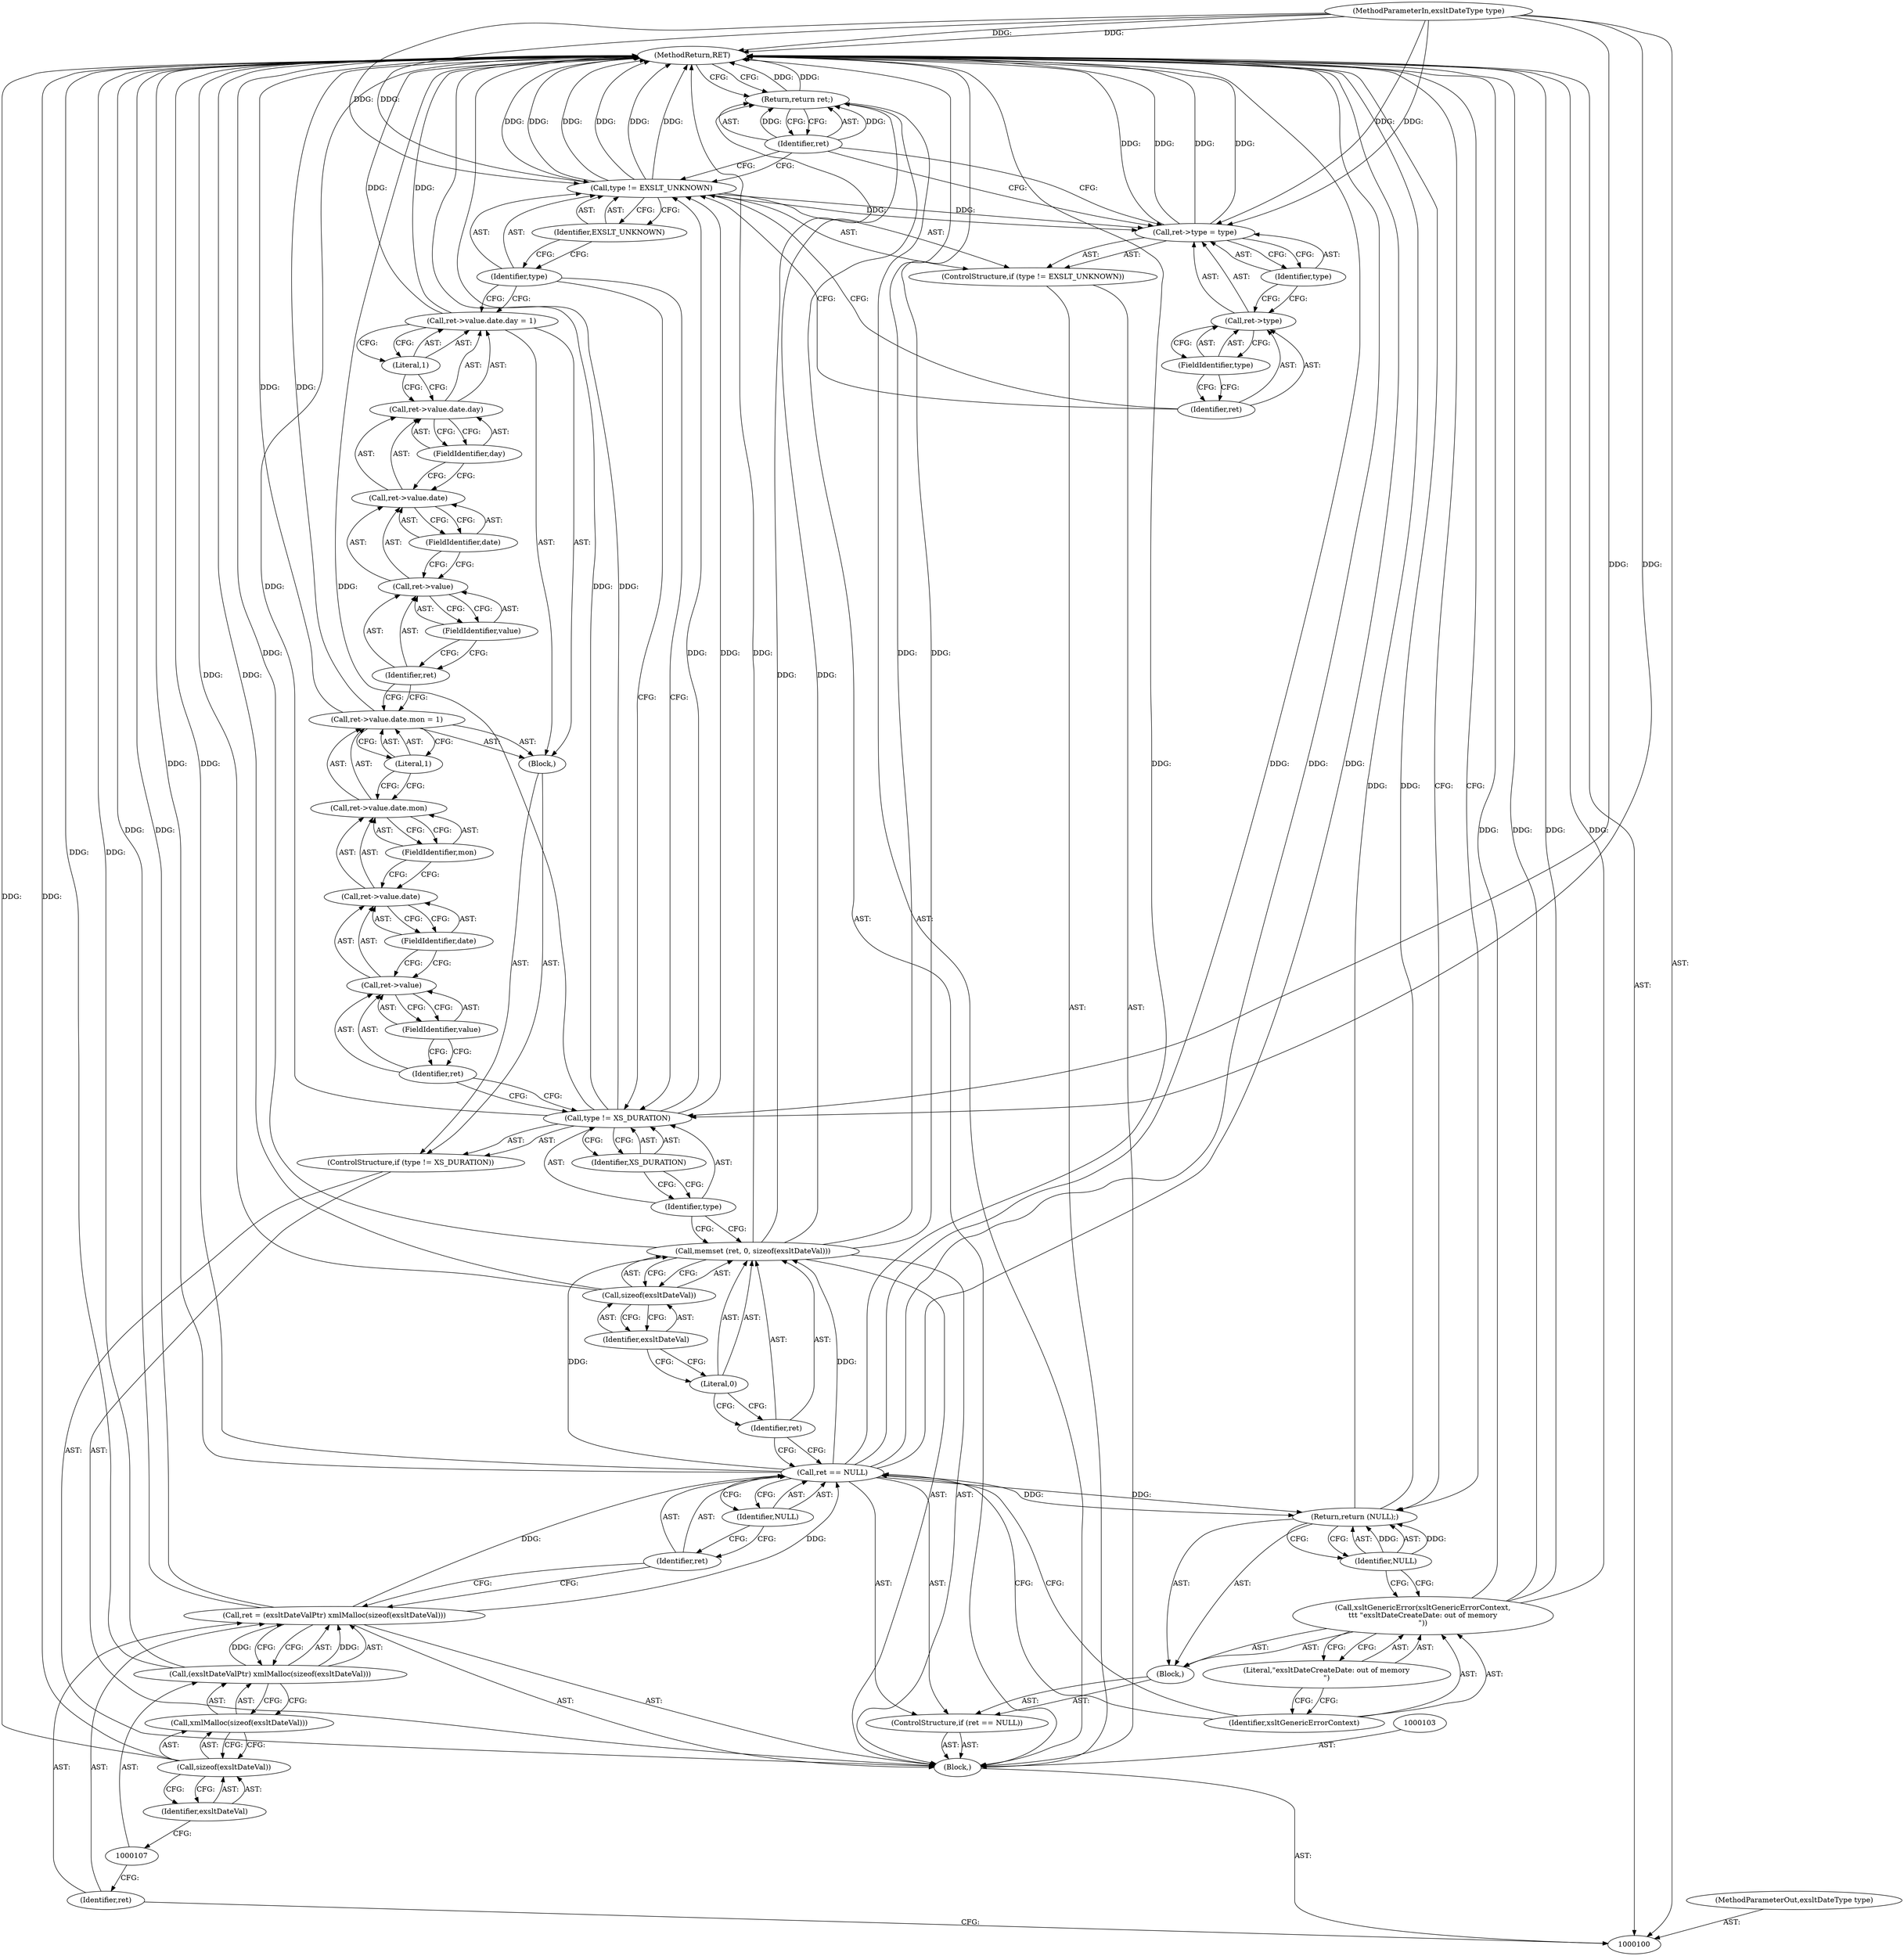 digraph "0_Chrome_96dbafe288dbe2f0cc45fa3c39daf6d0c37acbab_4" {
"1000160" [label="(MethodReturn,RET)"];
"1000101" [label="(MethodParameterIn,exsltDateType type)"];
"1000217" [label="(MethodParameterOut,exsltDateType type)"];
"1000122" [label="(Identifier,ret)"];
"1000123" [label="(Literal,0)"];
"1000124" [label="(Call,sizeof(exsltDateVal))"];
"1000125" [label="(Identifier,exsltDateVal)"];
"1000121" [label="(Call,memset (ret, 0, sizeof(exsltDateVal)))"];
"1000129" [label="(Identifier,XS_DURATION)"];
"1000130" [label="(Block,)"];
"1000126" [label="(ControlStructure,if (type != XS_DURATION))"];
"1000127" [label="(Call,type != XS_DURATION)"];
"1000128" [label="(Identifier,type)"];
"1000136" [label="(FieldIdentifier,value)"];
"1000137" [label="(FieldIdentifier,date)"];
"1000138" [label="(FieldIdentifier,mon)"];
"1000139" [label="(Literal,1)"];
"1000131" [label="(Call,ret->value.date.mon = 1)"];
"1000132" [label="(Call,ret->value.date.mon)"];
"1000133" [label="(Call,ret->value.date)"];
"1000134" [label="(Call,ret->value)"];
"1000135" [label="(Identifier,ret)"];
"1000145" [label="(FieldIdentifier,value)"];
"1000146" [label="(FieldIdentifier,date)"];
"1000147" [label="(FieldIdentifier,day)"];
"1000148" [label="(Literal,1)"];
"1000140" [label="(Call,ret->value.date.day = 1)"];
"1000141" [label="(Call,ret->value.date.day)"];
"1000142" [label="(Call,ret->value.date)"];
"1000143" [label="(Call,ret->value)"];
"1000144" [label="(Identifier,ret)"];
"1000152" [label="(Identifier,EXSLT_UNKNOWN)"];
"1000149" [label="(ControlStructure,if (type != EXSLT_UNKNOWN))"];
"1000150" [label="(Call,type != EXSLT_UNKNOWN)"];
"1000151" [label="(Identifier,type)"];
"1000156" [label="(FieldIdentifier,type)"];
"1000157" [label="(Identifier,type)"];
"1000153" [label="(Call,ret->type = type)"];
"1000154" [label="(Call,ret->type)"];
"1000155" [label="(Identifier,ret)"];
"1000102" [label="(Block,)"];
"1000159" [label="(Identifier,ret)"];
"1000158" [label="(Return,return ret;)"];
"1000106" [label="(Call,(exsltDateValPtr) xmlMalloc(sizeof(exsltDateVal)))"];
"1000108" [label="(Call,xmlMalloc(sizeof(exsltDateVal)))"];
"1000109" [label="(Call,sizeof(exsltDateVal))"];
"1000104" [label="(Call,ret = (exsltDateValPtr) xmlMalloc(sizeof(exsltDateVal)))"];
"1000105" [label="(Identifier,ret)"];
"1000110" [label="(Identifier,exsltDateVal)"];
"1000114" [label="(Identifier,NULL)"];
"1000115" [label="(Block,)"];
"1000111" [label="(ControlStructure,if (ret == NULL))"];
"1000112" [label="(Call,ret == NULL)"];
"1000113" [label="(Identifier,ret)"];
"1000116" [label="(Call,xsltGenericError(xsltGenericErrorContext,\n\t\t\t \"exsltDateCreateDate: out of memory\n\"))"];
"1000117" [label="(Identifier,xsltGenericErrorContext)"];
"1000118" [label="(Literal,\"exsltDateCreateDate: out of memory\n\")"];
"1000119" [label="(Return,return (NULL);)"];
"1000120" [label="(Identifier,NULL)"];
"1000160" -> "1000100"  [label="AST: "];
"1000160" -> "1000119"  [label="CFG: "];
"1000160" -> "1000158"  [label="CFG: "];
"1000119" -> "1000160"  [label="DDG: "];
"1000158" -> "1000160"  [label="DDG: "];
"1000116" -> "1000160"  [label="DDG: "];
"1000116" -> "1000160"  [label="DDG: "];
"1000124" -> "1000160"  [label="DDG: "];
"1000106" -> "1000160"  [label="DDG: "];
"1000150" -> "1000160"  [label="DDG: "];
"1000150" -> "1000160"  [label="DDG: "];
"1000150" -> "1000160"  [label="DDG: "];
"1000153" -> "1000160"  [label="DDG: "];
"1000153" -> "1000160"  [label="DDG: "];
"1000112" -> "1000160"  [label="DDG: "];
"1000112" -> "1000160"  [label="DDG: "];
"1000112" -> "1000160"  [label="DDG: "];
"1000127" -> "1000160"  [label="DDG: "];
"1000127" -> "1000160"  [label="DDG: "];
"1000121" -> "1000160"  [label="DDG: "];
"1000121" -> "1000160"  [label="DDG: "];
"1000131" -> "1000160"  [label="DDG: "];
"1000140" -> "1000160"  [label="DDG: "];
"1000101" -> "1000160"  [label="DDG: "];
"1000109" -> "1000160"  [label="DDG: "];
"1000104" -> "1000160"  [label="DDG: "];
"1000101" -> "1000100"  [label="AST: "];
"1000101" -> "1000160"  [label="DDG: "];
"1000101" -> "1000127"  [label="DDG: "];
"1000101" -> "1000150"  [label="DDG: "];
"1000101" -> "1000153"  [label="DDG: "];
"1000217" -> "1000100"  [label="AST: "];
"1000122" -> "1000121"  [label="AST: "];
"1000122" -> "1000112"  [label="CFG: "];
"1000123" -> "1000122"  [label="CFG: "];
"1000123" -> "1000121"  [label="AST: "];
"1000123" -> "1000122"  [label="CFG: "];
"1000125" -> "1000123"  [label="CFG: "];
"1000124" -> "1000121"  [label="AST: "];
"1000124" -> "1000125"  [label="CFG: "];
"1000125" -> "1000124"  [label="AST: "];
"1000121" -> "1000124"  [label="CFG: "];
"1000124" -> "1000160"  [label="DDG: "];
"1000125" -> "1000124"  [label="AST: "];
"1000125" -> "1000123"  [label="CFG: "];
"1000124" -> "1000125"  [label="CFG: "];
"1000121" -> "1000102"  [label="AST: "];
"1000121" -> "1000124"  [label="CFG: "];
"1000122" -> "1000121"  [label="AST: "];
"1000123" -> "1000121"  [label="AST: "];
"1000124" -> "1000121"  [label="AST: "];
"1000128" -> "1000121"  [label="CFG: "];
"1000121" -> "1000160"  [label="DDG: "];
"1000121" -> "1000160"  [label="DDG: "];
"1000112" -> "1000121"  [label="DDG: "];
"1000121" -> "1000158"  [label="DDG: "];
"1000129" -> "1000127"  [label="AST: "];
"1000129" -> "1000128"  [label="CFG: "];
"1000127" -> "1000129"  [label="CFG: "];
"1000130" -> "1000126"  [label="AST: "];
"1000131" -> "1000130"  [label="AST: "];
"1000140" -> "1000130"  [label="AST: "];
"1000126" -> "1000102"  [label="AST: "];
"1000127" -> "1000126"  [label="AST: "];
"1000130" -> "1000126"  [label="AST: "];
"1000127" -> "1000126"  [label="AST: "];
"1000127" -> "1000129"  [label="CFG: "];
"1000128" -> "1000127"  [label="AST: "];
"1000129" -> "1000127"  [label="AST: "];
"1000135" -> "1000127"  [label="CFG: "];
"1000151" -> "1000127"  [label="CFG: "];
"1000127" -> "1000160"  [label="DDG: "];
"1000127" -> "1000160"  [label="DDG: "];
"1000101" -> "1000127"  [label="DDG: "];
"1000127" -> "1000150"  [label="DDG: "];
"1000128" -> "1000127"  [label="AST: "];
"1000128" -> "1000121"  [label="CFG: "];
"1000129" -> "1000128"  [label="CFG: "];
"1000136" -> "1000134"  [label="AST: "];
"1000136" -> "1000135"  [label="CFG: "];
"1000134" -> "1000136"  [label="CFG: "];
"1000137" -> "1000133"  [label="AST: "];
"1000137" -> "1000134"  [label="CFG: "];
"1000133" -> "1000137"  [label="CFG: "];
"1000138" -> "1000132"  [label="AST: "];
"1000138" -> "1000133"  [label="CFG: "];
"1000132" -> "1000138"  [label="CFG: "];
"1000139" -> "1000131"  [label="AST: "];
"1000139" -> "1000132"  [label="CFG: "];
"1000131" -> "1000139"  [label="CFG: "];
"1000131" -> "1000130"  [label="AST: "];
"1000131" -> "1000139"  [label="CFG: "];
"1000132" -> "1000131"  [label="AST: "];
"1000139" -> "1000131"  [label="AST: "];
"1000144" -> "1000131"  [label="CFG: "];
"1000131" -> "1000160"  [label="DDG: "];
"1000132" -> "1000131"  [label="AST: "];
"1000132" -> "1000138"  [label="CFG: "];
"1000133" -> "1000132"  [label="AST: "];
"1000138" -> "1000132"  [label="AST: "];
"1000139" -> "1000132"  [label="CFG: "];
"1000133" -> "1000132"  [label="AST: "];
"1000133" -> "1000137"  [label="CFG: "];
"1000134" -> "1000133"  [label="AST: "];
"1000137" -> "1000133"  [label="AST: "];
"1000138" -> "1000133"  [label="CFG: "];
"1000134" -> "1000133"  [label="AST: "];
"1000134" -> "1000136"  [label="CFG: "];
"1000135" -> "1000134"  [label="AST: "];
"1000136" -> "1000134"  [label="AST: "];
"1000137" -> "1000134"  [label="CFG: "];
"1000135" -> "1000134"  [label="AST: "];
"1000135" -> "1000127"  [label="CFG: "];
"1000136" -> "1000135"  [label="CFG: "];
"1000145" -> "1000143"  [label="AST: "];
"1000145" -> "1000144"  [label="CFG: "];
"1000143" -> "1000145"  [label="CFG: "];
"1000146" -> "1000142"  [label="AST: "];
"1000146" -> "1000143"  [label="CFG: "];
"1000142" -> "1000146"  [label="CFG: "];
"1000147" -> "1000141"  [label="AST: "];
"1000147" -> "1000142"  [label="CFG: "];
"1000141" -> "1000147"  [label="CFG: "];
"1000148" -> "1000140"  [label="AST: "];
"1000148" -> "1000141"  [label="CFG: "];
"1000140" -> "1000148"  [label="CFG: "];
"1000140" -> "1000130"  [label="AST: "];
"1000140" -> "1000148"  [label="CFG: "];
"1000141" -> "1000140"  [label="AST: "];
"1000148" -> "1000140"  [label="AST: "];
"1000151" -> "1000140"  [label="CFG: "];
"1000140" -> "1000160"  [label="DDG: "];
"1000141" -> "1000140"  [label="AST: "];
"1000141" -> "1000147"  [label="CFG: "];
"1000142" -> "1000141"  [label="AST: "];
"1000147" -> "1000141"  [label="AST: "];
"1000148" -> "1000141"  [label="CFG: "];
"1000142" -> "1000141"  [label="AST: "];
"1000142" -> "1000146"  [label="CFG: "];
"1000143" -> "1000142"  [label="AST: "];
"1000146" -> "1000142"  [label="AST: "];
"1000147" -> "1000142"  [label="CFG: "];
"1000143" -> "1000142"  [label="AST: "];
"1000143" -> "1000145"  [label="CFG: "];
"1000144" -> "1000143"  [label="AST: "];
"1000145" -> "1000143"  [label="AST: "];
"1000146" -> "1000143"  [label="CFG: "];
"1000144" -> "1000143"  [label="AST: "];
"1000144" -> "1000131"  [label="CFG: "];
"1000145" -> "1000144"  [label="CFG: "];
"1000152" -> "1000150"  [label="AST: "];
"1000152" -> "1000151"  [label="CFG: "];
"1000150" -> "1000152"  [label="CFG: "];
"1000149" -> "1000102"  [label="AST: "];
"1000150" -> "1000149"  [label="AST: "];
"1000153" -> "1000149"  [label="AST: "];
"1000150" -> "1000149"  [label="AST: "];
"1000150" -> "1000152"  [label="CFG: "];
"1000151" -> "1000150"  [label="AST: "];
"1000152" -> "1000150"  [label="AST: "];
"1000155" -> "1000150"  [label="CFG: "];
"1000159" -> "1000150"  [label="CFG: "];
"1000150" -> "1000160"  [label="DDG: "];
"1000150" -> "1000160"  [label="DDG: "];
"1000150" -> "1000160"  [label="DDG: "];
"1000127" -> "1000150"  [label="DDG: "];
"1000101" -> "1000150"  [label="DDG: "];
"1000150" -> "1000153"  [label="DDG: "];
"1000151" -> "1000150"  [label="AST: "];
"1000151" -> "1000140"  [label="CFG: "];
"1000151" -> "1000127"  [label="CFG: "];
"1000152" -> "1000151"  [label="CFG: "];
"1000156" -> "1000154"  [label="AST: "];
"1000156" -> "1000155"  [label="CFG: "];
"1000154" -> "1000156"  [label="CFG: "];
"1000157" -> "1000153"  [label="AST: "];
"1000157" -> "1000154"  [label="CFG: "];
"1000153" -> "1000157"  [label="CFG: "];
"1000153" -> "1000149"  [label="AST: "];
"1000153" -> "1000157"  [label="CFG: "];
"1000154" -> "1000153"  [label="AST: "];
"1000157" -> "1000153"  [label="AST: "];
"1000159" -> "1000153"  [label="CFG: "];
"1000153" -> "1000160"  [label="DDG: "];
"1000153" -> "1000160"  [label="DDG: "];
"1000150" -> "1000153"  [label="DDG: "];
"1000101" -> "1000153"  [label="DDG: "];
"1000154" -> "1000153"  [label="AST: "];
"1000154" -> "1000156"  [label="CFG: "];
"1000155" -> "1000154"  [label="AST: "];
"1000156" -> "1000154"  [label="AST: "];
"1000157" -> "1000154"  [label="CFG: "];
"1000155" -> "1000154"  [label="AST: "];
"1000155" -> "1000150"  [label="CFG: "];
"1000156" -> "1000155"  [label="CFG: "];
"1000102" -> "1000100"  [label="AST: "];
"1000103" -> "1000102"  [label="AST: "];
"1000104" -> "1000102"  [label="AST: "];
"1000111" -> "1000102"  [label="AST: "];
"1000121" -> "1000102"  [label="AST: "];
"1000126" -> "1000102"  [label="AST: "];
"1000149" -> "1000102"  [label="AST: "];
"1000158" -> "1000102"  [label="AST: "];
"1000159" -> "1000158"  [label="AST: "];
"1000159" -> "1000153"  [label="CFG: "];
"1000159" -> "1000150"  [label="CFG: "];
"1000158" -> "1000159"  [label="CFG: "];
"1000159" -> "1000158"  [label="DDG: "];
"1000158" -> "1000102"  [label="AST: "];
"1000158" -> "1000159"  [label="CFG: "];
"1000159" -> "1000158"  [label="AST: "];
"1000160" -> "1000158"  [label="CFG: "];
"1000158" -> "1000160"  [label="DDG: "];
"1000159" -> "1000158"  [label="DDG: "];
"1000121" -> "1000158"  [label="DDG: "];
"1000106" -> "1000104"  [label="AST: "];
"1000106" -> "1000108"  [label="CFG: "];
"1000107" -> "1000106"  [label="AST: "];
"1000108" -> "1000106"  [label="AST: "];
"1000104" -> "1000106"  [label="CFG: "];
"1000106" -> "1000160"  [label="DDG: "];
"1000106" -> "1000104"  [label="DDG: "];
"1000108" -> "1000106"  [label="AST: "];
"1000108" -> "1000109"  [label="CFG: "];
"1000109" -> "1000108"  [label="AST: "];
"1000106" -> "1000108"  [label="CFG: "];
"1000109" -> "1000108"  [label="AST: "];
"1000109" -> "1000110"  [label="CFG: "];
"1000110" -> "1000109"  [label="AST: "];
"1000108" -> "1000109"  [label="CFG: "];
"1000109" -> "1000160"  [label="DDG: "];
"1000104" -> "1000102"  [label="AST: "];
"1000104" -> "1000106"  [label="CFG: "];
"1000105" -> "1000104"  [label="AST: "];
"1000106" -> "1000104"  [label="AST: "];
"1000113" -> "1000104"  [label="CFG: "];
"1000104" -> "1000160"  [label="DDG: "];
"1000106" -> "1000104"  [label="DDG: "];
"1000104" -> "1000112"  [label="DDG: "];
"1000105" -> "1000104"  [label="AST: "];
"1000105" -> "1000100"  [label="CFG: "];
"1000107" -> "1000105"  [label="CFG: "];
"1000110" -> "1000109"  [label="AST: "];
"1000110" -> "1000107"  [label="CFG: "];
"1000109" -> "1000110"  [label="CFG: "];
"1000114" -> "1000112"  [label="AST: "];
"1000114" -> "1000113"  [label="CFG: "];
"1000112" -> "1000114"  [label="CFG: "];
"1000115" -> "1000111"  [label="AST: "];
"1000116" -> "1000115"  [label="AST: "];
"1000119" -> "1000115"  [label="AST: "];
"1000111" -> "1000102"  [label="AST: "];
"1000112" -> "1000111"  [label="AST: "];
"1000115" -> "1000111"  [label="AST: "];
"1000112" -> "1000111"  [label="AST: "];
"1000112" -> "1000114"  [label="CFG: "];
"1000113" -> "1000112"  [label="AST: "];
"1000114" -> "1000112"  [label="AST: "];
"1000117" -> "1000112"  [label="CFG: "];
"1000122" -> "1000112"  [label="CFG: "];
"1000112" -> "1000160"  [label="DDG: "];
"1000112" -> "1000160"  [label="DDG: "];
"1000112" -> "1000160"  [label="DDG: "];
"1000104" -> "1000112"  [label="DDG: "];
"1000112" -> "1000119"  [label="DDG: "];
"1000112" -> "1000121"  [label="DDG: "];
"1000113" -> "1000112"  [label="AST: "];
"1000113" -> "1000104"  [label="CFG: "];
"1000114" -> "1000113"  [label="CFG: "];
"1000116" -> "1000115"  [label="AST: "];
"1000116" -> "1000118"  [label="CFG: "];
"1000117" -> "1000116"  [label="AST: "];
"1000118" -> "1000116"  [label="AST: "];
"1000120" -> "1000116"  [label="CFG: "];
"1000116" -> "1000160"  [label="DDG: "];
"1000116" -> "1000160"  [label="DDG: "];
"1000117" -> "1000116"  [label="AST: "];
"1000117" -> "1000112"  [label="CFG: "];
"1000118" -> "1000117"  [label="CFG: "];
"1000118" -> "1000116"  [label="AST: "];
"1000118" -> "1000117"  [label="CFG: "];
"1000116" -> "1000118"  [label="CFG: "];
"1000119" -> "1000115"  [label="AST: "];
"1000119" -> "1000120"  [label="CFG: "];
"1000120" -> "1000119"  [label="AST: "];
"1000160" -> "1000119"  [label="CFG: "];
"1000119" -> "1000160"  [label="DDG: "];
"1000120" -> "1000119"  [label="DDG: "];
"1000112" -> "1000119"  [label="DDG: "];
"1000120" -> "1000119"  [label="AST: "];
"1000120" -> "1000116"  [label="CFG: "];
"1000119" -> "1000120"  [label="CFG: "];
"1000120" -> "1000119"  [label="DDG: "];
}
